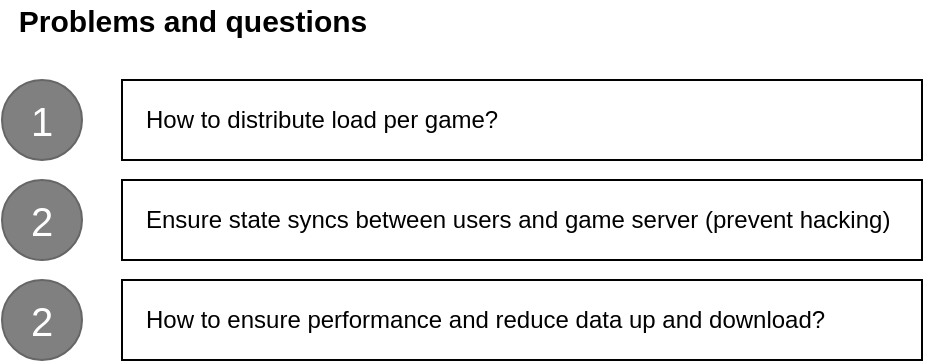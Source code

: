 <mxfile version="19.0.3" type="device" pages="5"><diagram id="G5bysxL8szgvvBaNQy91" name="Problems"><mxGraphModel dx="1137" dy="1106" grid="1" gridSize="10" guides="1" tooltips="1" connect="1" arrows="1" fold="1" page="1" pageScale="1" pageWidth="827" pageHeight="1169" math="0" shadow="0"><root><mxCell id="0"/><mxCell id="1" parent="0"/><mxCell id="PyUCkMReWfpcJ_VrFBVC-1" value="How to distribute load per game?" style="rounded=0;whiteSpace=wrap;html=1;shadow=0;glass=0;labelBackgroundColor=none;sketch=0;align=left;spacingLeft=10;" vertex="1" parent="1"><mxGeometry x="120" y="160" width="400" height="40" as="geometry"/></mxCell><mxCell id="PyUCkMReWfpcJ_VrFBVC-2" value="Ensure state syncs between users and game server (prevent hacking)" style="rounded=0;whiteSpace=wrap;html=1;shadow=0;glass=0;labelBackgroundColor=none;sketch=0;align=left;spacingLeft=10;" vertex="1" parent="1"><mxGeometry x="120" y="210" width="400" height="40" as="geometry"/></mxCell><mxCell id="PyUCkMReWfpcJ_VrFBVC-3" value="1" style="ellipse;whiteSpace=wrap;html=1;aspect=fixed;shadow=0;glass=0;labelBackgroundColor=none;sketch=0;strokeColor=#666666;fillColor=#808080;fontColor=#FFFFFF;fontSize=20;" vertex="1" parent="1"><mxGeometry x="60" y="160" width="40" height="40" as="geometry"/></mxCell><mxCell id="PyUCkMReWfpcJ_VrFBVC-4" value="2" style="ellipse;whiteSpace=wrap;html=1;aspect=fixed;shadow=0;glass=0;labelBackgroundColor=none;sketch=0;strokeColor=#666666;fillColor=#808080;fontColor=#FFFFFF;fontSize=20;" vertex="1" parent="1"><mxGeometry x="60" y="210" width="40" height="40" as="geometry"/></mxCell><mxCell id="PyUCkMReWfpcJ_VrFBVC-5" value="Problems and questions" style="text;html=1;align=center;verticalAlign=middle;resizable=0;points=[];autosize=1;strokeColor=none;fillColor=none;fontStyle=1;fontSize=15;" vertex="1" parent="1"><mxGeometry x="60" y="120" width="190" height="20" as="geometry"/></mxCell><mxCell id="PyUCkMReWfpcJ_VrFBVC-6" value="How to ensure performance and reduce data up and download?" style="rounded=0;whiteSpace=wrap;html=1;shadow=0;glass=0;labelBackgroundColor=none;sketch=0;align=left;spacingLeft=10;" vertex="1" parent="1"><mxGeometry x="120" y="260" width="400" height="40" as="geometry"/></mxCell><mxCell id="PyUCkMReWfpcJ_VrFBVC-7" value="2" style="ellipse;whiteSpace=wrap;html=1;aspect=fixed;shadow=0;glass=0;labelBackgroundColor=none;sketch=0;strokeColor=#666666;fillColor=#808080;fontColor=#FFFFFF;fontSize=20;" vertex="1" parent="1"><mxGeometry x="60" y="260" width="40" height="40" as="geometry"/></mxCell></root></mxGraphModel></diagram><diagram id="aHryOfR11DFQSAXuizdD" name="Basic architecture"><mxGraphModel dx="1964" dy="1106" grid="1" gridSize="10" guides="1" tooltips="1" connect="1" arrows="1" fold="1" page="1" pageScale="1" pageWidth="827" pageHeight="1169" math="0" shadow="0"><root><mxCell id="0"/><mxCell id="1" parent="0"/><mxCell id="y20c8b6NEXgT512AeqMi-25" value="" style="rounded=0;whiteSpace=wrap;html=1;fillColor=#FFCCCC;strokeColor=#1A1A1A;" vertex="1" parent="1"><mxGeometry x="50" y="361.5" width="360" height="278.5" as="geometry"/></mxCell><mxCell id="y20c8b6NEXgT512AeqMi-6" style="edgeStyle=orthogonalEdgeStyle;rounded=0;orthogonalLoop=1;jettySize=auto;html=1;entryX=0.5;entryY=0;entryDx=0;entryDy=0;" edge="1" parent="1" source="ElBY81pICkBnDnxZB9TE-1" target="y20c8b6NEXgT512AeqMi-3"><mxGeometry relative="1" as="geometry"/></mxCell><mxCell id="y20c8b6NEXgT512AeqMi-43" style="edgeStyle=orthogonalEdgeStyle;rounded=0;orthogonalLoop=1;jettySize=auto;html=1;entryX=0;entryY=0;entryDx=0;entryDy=72.5;entryPerimeter=0;" edge="1" parent="1" source="ElBY81pICkBnDnxZB9TE-1" target="ElBY81pICkBnDnxZB9TE-5"><mxGeometry relative="1" as="geometry"/></mxCell><mxCell id="ElBY81pICkBnDnxZB9TE-1" value="server" style="rounded=0;whiteSpace=wrap;html=1;" vertex="1" parent="1"><mxGeometry x="90" y="380" width="120" height="60" as="geometry"/></mxCell><mxCell id="ElBY81pICkBnDnxZB9TE-2" value="" style="rounded=0;whiteSpace=wrap;html=1;fillColor=#CCE5FF;strokeColor=default;gradientColor=none;" vertex="1" parent="1"><mxGeometry x="50" y="60" width="200" height="230" as="geometry"/></mxCell><mxCell id="ElBY81pICkBnDnxZB9TE-5" value="" style="shape=cylinder3;whiteSpace=wrap;html=1;boundedLbl=1;backgroundOutline=1;size=15;fillColor=#ffe6cc;strokeColor=#d79b00;" vertex="1" parent="1"><mxGeometry x="250" y="370" width="150" height="260" as="geometry"/></mxCell><mxCell id="ElBY81pICkBnDnxZB9TE-23" value="Tutorial" style="rounded=0;whiteSpace=wrap;html=1;" vertex="1" parent="1"><mxGeometry x="90" y="75" width="120" height="30" as="geometry"/></mxCell><mxCell id="ElBY81pICkBnDnxZB9TE-25" value="Laboratory" style="rounded=0;whiteSpace=wrap;html=1;" vertex="1" parent="1"><mxGeometry x="90" y="105" width="120" height="30" as="geometry"/></mxCell><mxCell id="ElBY81pICkBnDnxZB9TE-26" value="Versions" style="rounded=0;whiteSpace=wrap;html=1;" vertex="1" parent="1"><mxGeometry x="90" y="165" width="120" height="30" as="geometry"/></mxCell><mxCell id="ElBY81pICkBnDnxZB9TE-27" value="Settings &amp;amp; History" style="rounded=0;whiteSpace=wrap;html=1;" vertex="1" parent="1"><mxGeometry x="90" y="135" width="120" height="30" as="geometry"/></mxCell><mxCell id="y20c8b6NEXgT512AeqMi-36" style="edgeStyle=orthogonalEdgeStyle;rounded=0;orthogonalLoop=1;jettySize=auto;html=1;exitX=0.5;exitY=1;exitDx=0;exitDy=0;entryX=0.5;entryY=0;entryDx=0;entryDy=0;" edge="1" parent="1" source="ElBY81pICkBnDnxZB9TE-28" target="ElBY81pICkBnDnxZB9TE-29"><mxGeometry relative="1" as="geometry"/></mxCell><mxCell id="ElBY81pICkBnDnxZB9TE-28" value="Multiplayer" style="rounded=0;whiteSpace=wrap;html=1;" vertex="1" parent="1"><mxGeometry x="90" y="195" width="120" height="30" as="geometry"/></mxCell><mxCell id="fZW-8zz5QMbKrz8XXqa9-1" style="edgeStyle=orthogonalEdgeStyle;rounded=0;orthogonalLoop=1;jettySize=auto;html=1;entryX=0.5;entryY=0;entryDx=0;entryDy=0;dashed=1;strokeWidth=2;" edge="1" parent="1" source="ElBY81pICkBnDnxZB9TE-29" target="ElBY81pICkBnDnxZB9TE-1"><mxGeometry relative="1" as="geometry"/></mxCell><mxCell id="ElBY81pICkBnDnxZB9TE-29" value="battlefield = room" style="rounded=0;whiteSpace=wrap;html=1;" vertex="1" parent="1"><mxGeometry x="90" y="250" width="120" height="30" as="geometry"/></mxCell><mxCell id="y20c8b6NEXgT512AeqMi-11" style="edgeStyle=orthogonalEdgeStyle;rounded=0;orthogonalLoop=1;jettySize=auto;html=1;entryX=0.5;entryY=0;entryDx=0;entryDy=0;" edge="1" parent="1" source="y20c8b6NEXgT512AeqMi-3" target="y20c8b6NEXgT512AeqMi-8"><mxGeometry relative="1" as="geometry"/></mxCell><mxCell id="y20c8b6NEXgT512AeqMi-3" value="RoomHandler" style="rounded=0;whiteSpace=wrap;html=1;" vertex="1" parent="1"><mxGeometry x="90" y="470" width="120" height="60" as="geometry"/></mxCell><mxCell id="y20c8b6NEXgT512AeqMi-39" style="edgeStyle=orthogonalEdgeStyle;rounded=0;orthogonalLoop=1;jettySize=auto;html=1;entryX=0;entryY=0.5;entryDx=0;entryDy=0;dashed=1;strokeWidth=2;" edge="1" parent="1" source="y20c8b6NEXgT512AeqMi-8" target="ElBY81pICkBnDnxZB9TE-29"><mxGeometry relative="1" as="geometry"><Array as="points"><mxPoint x="20" y="583"/><mxPoint x="20" y="265"/></Array></mxGeometry></mxCell><mxCell id="y20c8b6NEXgT512AeqMi-8" value="websocket handling" style="shape=step;perimeter=stepPerimeter;whiteSpace=wrap;html=1;fixedSize=1;sketch=0;" vertex="1" parent="1"><mxGeometry x="65" y="560" width="170" height="45" as="geometry"/></mxCell><mxCell id="y20c8b6NEXgT512AeqMi-16" value="Room" style="shape=hexagon;perimeter=hexagonPerimeter2;whiteSpace=wrap;html=1;fixedSize=1;sketch=0;" vertex="1" parent="1"><mxGeometry x="265" y="480" width="120" height="30" as="geometry"/></mxCell><mxCell id="y20c8b6NEXgT512AeqMi-19" value="Match" style="shape=hexagon;perimeter=hexagonPerimeter2;whiteSpace=wrap;html=1;fixedSize=1;sketch=0;" vertex="1" parent="1"><mxGeometry x="265" y="510" width="120" height="30" as="geometry"/></mxCell><mxCell id="y20c8b6NEXgT512AeqMi-20" value="User" style="shape=hexagon;perimeter=hexagonPerimeter2;whiteSpace=wrap;html=1;fixedSize=1;sketch=0;" vertex="1" parent="1"><mxGeometry x="265" y="420" width="120" height="30" as="geometry"/></mxCell><mxCell id="y20c8b6NEXgT512AeqMi-21" value="UserKeyMap" style="shape=hexagon;perimeter=hexagonPerimeter2;whiteSpace=wrap;html=1;fixedSize=1;sketch=0;" vertex="1" parent="1"><mxGeometry x="265" y="450" width="120" height="30" as="geometry"/></mxCell><mxCell id="y20c8b6NEXgT512AeqMi-26" value="&lt;span style=&quot;color: rgb(0, 0, 0); font-family: Helvetica; font-size: 12px; font-style: normal; font-variant-ligatures: normal; font-variant-caps: normal; letter-spacing: normal; orphans: 2; text-align: center; text-indent: 0px; text-transform: none; widows: 2; word-spacing: 0px; -webkit-text-stroke-width: 0px; background-color: rgb(248, 249, 250); text-decoration-thickness: initial; text-decoration-style: initial; text-decoration-color: initial; float: none; display: inline !important;&quot;&gt;UI (basic vue UI)&lt;/span&gt;" style="text;whiteSpace=wrap;html=1;fontStyle=1" vertex="1" parent="1"><mxGeometry x="50" y="20" width="140" height="30" as="geometry"/></mxCell><mxCell id="y20c8b6NEXgT512AeqMi-27" value="&lt;span style=&quot;color: rgb(0, 0, 0); font-family: Helvetica; font-size: 12px; font-style: normal; font-variant-ligatures: normal; font-variant-caps: normal; letter-spacing: normal; orphans: 2; text-align: center; text-indent: 0px; text-transform: none; widows: 2; word-spacing: 0px; -webkit-text-stroke-width: 0px; background-color: rgb(248, 249, 250); text-decoration-thickness: initial; text-decoration-style: initial; text-decoration-color: initial; float: none; display: inline !important;&quot;&gt;Server&lt;/span&gt;" style="text;whiteSpace=wrap;html=1;fontStyle=1" vertex="1" parent="1"><mxGeometry x="50" y="331.5" width="30" height="30" as="geometry"/></mxCell><mxCell id="y20c8b6NEXgT512AeqMi-31" value="Textual description of the game" style="rounded=0;whiteSpace=wrap;html=1;sketch=1;glass=0;shadow=0;fillColor=#f5f5f5;fontColor=#333333;strokeColor=#666666;align=left;spacingLeft=10;" vertex="1" parent="1"><mxGeometry x="270" y="75" width="420" height="30" as="geometry"/></mxCell><mxCell id="y20c8b6NEXgT512AeqMi-32" value="Fully customisable user controls" style="rounded=0;whiteSpace=wrap;html=1;sketch=1;glass=0;shadow=0;fillColor=#f5f5f5;fontColor=#333333;strokeColor=#666666;align=left;spacingLeft=10;" vertex="1" parent="1"><mxGeometry x="270" y="105" width="420" height="30" as="geometry"/></mxCell><mxCell id="y20c8b6NEXgT512AeqMi-33" value="User name and class configuration" style="rounded=0;whiteSpace=wrap;html=1;sketch=1;glass=0;shadow=0;fillColor=#f5f5f5;fontColor=#333333;strokeColor=#666666;align=left;spacingLeft=10;" vertex="1" parent="1"><mxGeometry x="270" y="135" width="420" height="30" as="geometry"/></mxCell><mxCell id="y20c8b6NEXgT512AeqMi-34" value="Simple UI with changelog" style="rounded=0;whiteSpace=wrap;html=1;sketch=1;glass=0;shadow=0;fillColor=#f5f5f5;fontColor=#333333;strokeColor=#666666;align=left;spacingLeft=10;" vertex="1" parent="1"><mxGeometry x="270" y="165" width="420" height="30" as="geometry"/></mxCell><mxCell id="y20c8b6NEXgT512AeqMi-37" value="Battlefield overview" style="rounded=0;whiteSpace=wrap;html=1;sketch=1;glass=0;shadow=0;fillColor=#f5f5f5;fontColor=#333333;strokeColor=#666666;align=left;spacingLeft=10;" vertex="1" parent="1"><mxGeometry x="270" y="195" width="420" height="30" as="geometry"/></mxCell><mxCell id="y20c8b6NEXgT512AeqMi-38" value="Battelfield = Room (backend) -&amp;gt; user registration and chat for a game" style="rounded=0;whiteSpace=wrap;html=1;sketch=1;glass=0;shadow=0;fillColor=#f5f5f5;fontColor=#333333;strokeColor=#666666;align=left;spacingLeft=10;" vertex="1" parent="1"><mxGeometry x="270" y="250" width="420" height="30" as="geometry"/></mxCell><mxCell id="y20c8b6NEXgT512AeqMi-41" value="available &lt;b&gt;room management&lt;/b&gt; in database (&lt;b&gt;creation, listing, ...)&lt;/b&gt;" style="rounded=0;whiteSpace=wrap;html=1;sketch=1;glass=0;shadow=0;fillColor=#f5f5f5;fontColor=#333333;strokeColor=#666666;align=left;spacingLeft=10;" vertex="1" parent="1"><mxGeometry x="440" y="360" width="420" height="30" as="geometry"/></mxCell><mxCell id="y20c8b6NEXgT512AeqMi-42" value="&lt;span style=&quot;color: rgb(0, 0, 0); font-family: Helvetica; font-size: 12px; font-style: normal; font-variant-ligatures: normal; font-variant-caps: normal; letter-spacing: normal; orphans: 2; text-indent: 0px; text-transform: none; widows: 2; word-spacing: 0px; -webkit-text-stroke-width: 0px; text-decoration-thickness: initial; text-decoration-style: initial; text-decoration-color: initial; float: none; display: inline !important;&quot;&gt;sqlite&lt;/span&gt;" style="text;whiteSpace=wrap;html=1;labelBackgroundColor=none;fontStyle=1;align=center;" vertex="1" parent="1"><mxGeometry x="290" y="370" width="70" height="30" as="geometry"/></mxCell><mxCell id="y20c8b6NEXgT512AeqMi-44" value="&lt;b&gt;user&lt;/b&gt; configuration handling (&lt;b&gt;key map, class, name, ...&lt;/b&gt;)" style="rounded=0;whiteSpace=wrap;html=1;sketch=1;glass=0;shadow=0;fillColor=#f5f5f5;fontColor=#333333;strokeColor=#666666;align=left;spacingLeft=10;" vertex="1" parent="1"><mxGeometry x="440" y="400" width="420" height="30" as="geometry"/></mxCell><mxCell id="y20c8b6NEXgT512AeqMi-45" value="&lt;span style=&quot;font-weight: normal;&quot;&gt;websocket and user handling for rooms&lt;/span&gt;" style="rounded=0;whiteSpace=wrap;html=1;sketch=1;glass=0;shadow=0;fillColor=#f5f5f5;fontColor=#333333;strokeColor=#666666;align=left;spacingLeft=10;fontStyle=1" vertex="1" parent="1"><mxGeometry x="440" y="440" width="420" height="30" as="geometry"/></mxCell><mxCell id="fZW-8zz5QMbKrz8XXqa9-14" style="edgeStyle=orthogonalEdgeStyle;rounded=0;orthogonalLoop=1;jettySize=auto;html=1;" edge="1" parent="1" source="fZW-8zz5QMbKrz8XXqa9-3" target="ElBY81pICkBnDnxZB9TE-2"><mxGeometry relative="1" as="geometry"><Array as="points"><mxPoint x="-50" y="345"/><mxPoint x="-50" y="175"/></Array></mxGeometry></mxCell><mxCell id="fZW-8zz5QMbKrz8XXqa9-15" style="edgeStyle=orthogonalEdgeStyle;rounded=0;orthogonalLoop=1;jettySize=auto;html=1;exitX=1;exitY=0.5;exitDx=0;exitDy=0;" edge="1" parent="1" source="fZW-8zz5QMbKrz8XXqa9-3" target="y20c8b6NEXgT512AeqMi-25"><mxGeometry relative="1" as="geometry"><Array as="points"><mxPoint x="-50" y="345"/><mxPoint x="-50" y="501"/></Array></mxGeometry></mxCell><mxCell id="fZW-8zz5QMbKrz8XXqa9-3" value="" style="rounded=0;whiteSpace=wrap;html=1;fillColor=#d5e8d4;strokeColor=#82b366;" vertex="1" parent="1"><mxGeometry x="-240" y="237.88" width="150" height="214.25" as="geometry"/></mxCell><mxCell id="fZW-8zz5QMbKrz8XXqa9-7" value="Shared library" style="text;html=1;strokeColor=none;fillColor=none;align=left;verticalAlign=middle;whiteSpace=wrap;rounded=0;shadow=0;glass=0;labelBackgroundColor=none;sketch=1;fontStyle=1" vertex="1" parent="1"><mxGeometry x="-240" y="207.88" width="130" height="30" as="geometry"/></mxCell><mxCell id="fZW-8zz5QMbKrz8XXqa9-8" value="enums" style="rounded=0;whiteSpace=wrap;html=1;" vertex="1" parent="1"><mxGeometry x="-230" y="252.13" width="120" height="30" as="geometry"/></mxCell><mxCell id="fZW-8zz5QMbKrz8XXqa9-9" value="game helper" style="rounded=0;whiteSpace=wrap;html=1;" vertex="1" parent="1"><mxGeometry x="-230" y="282.13" width="120" height="30" as="geometry"/></mxCell><mxCell id="fZW-8zz5QMbKrz8XXqa9-10" value="game user" style="rounded=0;whiteSpace=wrap;html=1;" vertex="1" parent="1"><mxGeometry x="-230" y="312.13" width="120" height="30" as="geometry"/></mxCell><mxCell id="fZW-8zz5QMbKrz8XXqa9-11" value="message handler" style="rounded=0;whiteSpace=wrap;html=1;" vertex="1" parent="1"><mxGeometry x="-230" y="342.13" width="120" height="30" as="geometry"/></mxCell><mxCell id="fZW-8zz5QMbKrz8XXqa9-12" value="map helper" style="rounded=0;whiteSpace=wrap;html=1;" vertex="1" parent="1"><mxGeometry x="-230" y="372.13" width="120" height="30" as="geometry"/></mxCell><mxCell id="fZW-8zz5QMbKrz8XXqa9-13" value="key maps" style="rounded=0;whiteSpace=wrap;html=1;" vertex="1" parent="1"><mxGeometry x="-230" y="402.13" width="120" height="30" as="geometry"/></mxCell></root></mxGraphModel></diagram><diagram id="69zK4oCVh-9JcDoz03ul" name="1. Distribute load"><mxGraphModel dx="948" dy="922" grid="1" gridSize="10" guides="1" tooltips="1" connect="1" arrows="1" fold="1" page="1" pageScale="1" pageWidth="827" pageHeight="1169" math="0" shadow="0"><root><mxCell id="0"/><mxCell id="1" parent="0"/><mxCell id="rI7awlH-AJsDTcfB_xhF-1" value="" style="rounded=0;whiteSpace=wrap;html=1;fillColor=#FFCCCC;strokeColor=#1A1A1A;" vertex="1" parent="1"><mxGeometry x="191" y="350" width="219" height="220" as="geometry"/></mxCell><mxCell id="mJVAnwrxJqJR6WNguTpZ-3" style="edgeStyle=orthogonalEdgeStyle;rounded=0;orthogonalLoop=1;jettySize=auto;html=1;fontSize=12;fontColor=#1A1A1A;strokeWidth=1;dashed=1;" edge="1" parent="1" source="rI7awlH-AJsDTcfB_xhF-2" target="mJVAnwrxJqJR6WNguTpZ-1"><mxGeometry relative="1" as="geometry"/></mxCell><mxCell id="rI7awlH-AJsDTcfB_xhF-2" value="" style="rounded=0;whiteSpace=wrap;html=1;fillColor=#CCE5FF;strokeColor=default;gradientColor=none;" vertex="1" parent="1"><mxGeometry x="191" y="170" width="200" height="80" as="geometry"/></mxCell><mxCell id="rI7awlH-AJsDTcfB_xhF-3" value="&lt;span style=&quot;color: rgb(0, 0, 0); font-family: Helvetica; font-size: 12px; font-style: normal; font-variant-ligatures: normal; font-variant-caps: normal; letter-spacing: normal; orphans: 2; text-align: center; text-indent: 0px; text-transform: none; widows: 2; word-spacing: 0px; -webkit-text-stroke-width: 0px; background-color: rgb(248, 249, 250); text-decoration-thickness: initial; text-decoration-style: initial; text-decoration-color: initial; float: none; display: inline !important;&quot;&gt;UI (basic vue UI)&lt;/span&gt;" style="text;whiteSpace=wrap;html=1;fontStyle=1" vertex="1" parent="1"><mxGeometry x="191" y="130" width="140" height="30" as="geometry"/></mxCell><mxCell id="rI7awlH-AJsDTcfB_xhF-4" value="&lt;span style=&quot;color: rgb(0, 0, 0); font-family: Helvetica; font-size: 12px; font-style: normal; font-variant-ligatures: normal; font-variant-caps: normal; letter-spacing: normal; orphans: 2; text-align: center; text-indent: 0px; text-transform: none; widows: 2; word-spacing: 0px; -webkit-text-stroke-width: 0px; background-color: rgb(248, 249, 250); text-decoration-thickness: initial; text-decoration-style: initial; text-decoration-color: initial; float: none; display: inline !important;&quot;&gt;Server&lt;/span&gt;" style="text;whiteSpace=wrap;html=1;fontStyle=1" vertex="1" parent="1"><mxGeometry x="191" y="320" width="30" height="30" as="geometry"/></mxCell><mxCell id="UmjHA4u_N0fnUwJDRydE-3" style="edgeStyle=orthogonalEdgeStyle;rounded=0;orthogonalLoop=1;jettySize=auto;html=1;entryX=0.5;entryY=0;entryDx=0;entryDy=0;fontSize=12;fontColor=#1A1A1A;strokeWidth=1;" edge="1" parent="1" source="vajyYLSSOXmTf9BFebvB-1" target="UmjHA4u_N0fnUwJDRydE-2"><mxGeometry relative="1" as="geometry"/></mxCell><mxCell id="UmjHA4u_N0fnUwJDRydE-32" value="registration" style="edgeLabel;html=1;align=center;verticalAlign=middle;resizable=0;points=[];fontSize=12;fontColor=#1A1A1A;" vertex="1" connectable="0" parent="UmjHA4u_N0fnUwJDRydE-3"><mxGeometry x="0.177" y="3" relative="1" as="geometry"><mxPoint as="offset"/></mxGeometry></mxCell><mxCell id="vajyYLSSOXmTf9BFebvB-1" value="Room 1" style="rounded=0;whiteSpace=wrap;html=1;shadow=0;glass=0;labelBackgroundColor=none;sketch=0;fontSize=12;fontColor=#1A1A1A;strokeColor=#1A1A1A;fillColor=#FFFFFF;gradientColor=none;" vertex="1" parent="1"><mxGeometry x="221" y="190" width="120" height="40" as="geometry"/></mxCell><mxCell id="vajyYLSSOXmTf9BFebvB-2" style="edgeStyle=orthogonalEdgeStyle;rounded=0;orthogonalLoop=1;jettySize=auto;html=1;entryX=0;entryY=0.5;entryDx=0;entryDy=0;fontSize=15;fontColor=#1A1A1A;strokeWidth=1;" edge="1" parent="1" target="vajyYLSSOXmTf9BFebvB-1"><mxGeometry relative="1" as="geometry"><mxPoint x="101" y="210" as="sourcePoint"/></mxGeometry></mxCell><mxCell id="vajyYLSSOXmTf9BFebvB-4" value="join" style="edgeLabel;html=1;align=center;verticalAlign=middle;resizable=0;points=[];fontSize=12;fontColor=#1A1A1A;labelBackgroundColor=#FFFFFF;" vertex="1" connectable="0" parent="vajyYLSSOXmTf9BFebvB-2"><mxGeometry x="0.274" relative="1" as="geometry"><mxPoint x="-17" y="5" as="offset"/></mxGeometry></mxCell><mxCell id="UmjHA4u_N0fnUwJDRydE-39" style="edgeStyle=orthogonalEdgeStyle;rounded=0;orthogonalLoop=1;jettySize=auto;html=1;entryX=0;entryY=0.5;entryDx=0;entryDy=0;fontSize=12;fontColor=#1A1A1A;strokeWidth=1;" edge="1" parent="1" source="UmjHA4u_N0fnUwJDRydE-2" target="UmjHA4u_N0fnUwJDRydE-35"><mxGeometry relative="1" as="geometry"/></mxCell><mxCell id="UmjHA4u_N0fnUwJDRydE-40" value="spawn new process" style="edgeLabel;html=1;align=center;verticalAlign=middle;resizable=0;points=[];fontSize=12;fontColor=#1A1A1A;" vertex="1" connectable="0" parent="UmjHA4u_N0fnUwJDRydE-39"><mxGeometry x="-0.11" y="-2" relative="1" as="geometry"><mxPoint x="42" y="-2" as="offset"/></mxGeometry></mxCell><mxCell id="mJVAnwrxJqJR6WNguTpZ-9" style="edgeStyle=orthogonalEdgeStyle;rounded=0;orthogonalLoop=1;jettySize=auto;html=1;exitX=0.25;exitY=1;exitDx=0;exitDy=0;entryX=0;entryY=0.5;entryDx=0;entryDy=0;dashed=1;fontSize=12;fontColor=#1A1A1A;startArrow=none;startFill=0;strokeWidth=1;" edge="1" parent="1" source="UmjHA4u_N0fnUwJDRydE-2" target="mJVAnwrxJqJR6WNguTpZ-5"><mxGeometry relative="1" as="geometry"/></mxCell><mxCell id="mJVAnwrxJqJR6WNguTpZ-11" style="edgeStyle=orthogonalEdgeStyle;rounded=0;orthogonalLoop=1;jettySize=auto;html=1;exitX=0.25;exitY=1;exitDx=0;exitDy=0;entryX=0;entryY=0.5;entryDx=0;entryDy=0;dashed=1;fontSize=12;fontColor=#1A1A1A;startArrow=none;startFill=0;strokeWidth=1;" edge="1" parent="1" source="UmjHA4u_N0fnUwJDRydE-2" target="mJVAnwrxJqJR6WNguTpZ-6"><mxGeometry relative="1" as="geometry"/></mxCell><mxCell id="mJVAnwrxJqJR6WNguTpZ-12" style="edgeStyle=orthogonalEdgeStyle;rounded=0;orthogonalLoop=1;jettySize=auto;html=1;exitX=0.25;exitY=1;exitDx=0;exitDy=0;entryX=0;entryY=0.5;entryDx=0;entryDy=0;dashed=1;fontSize=12;fontColor=#1A1A1A;startArrow=none;startFill=0;strokeWidth=1;" edge="1" parent="1" source="UmjHA4u_N0fnUwJDRydE-2" target="mJVAnwrxJqJR6WNguTpZ-7"><mxGeometry relative="1" as="geometry"/></mxCell><mxCell id="UmjHA4u_N0fnUwJDRydE-2" value="Room 1" style="rounded=0;whiteSpace=wrap;html=1;shadow=0;glass=0;labelBackgroundColor=none;sketch=0;fontSize=12;fontColor=#1A1A1A;strokeColor=#1A1A1A;fillColor=#FFFFFF;gradientColor=none;" vertex="1" parent="1"><mxGeometry x="221" y="377.25" width="120" height="41.5" as="geometry"/></mxCell><mxCell id="UmjHA4u_N0fnUwJDRydE-20" value="" style="group" vertex="1" connectable="0" parent="1"><mxGeometry x="21" y="155" width="78" height="110" as="geometry"/></mxCell><mxCell id="UmjHA4u_N0fnUwJDRydE-11" value="" style="group" vertex="1" connectable="0" parent="UmjHA4u_N0fnUwJDRydE-20"><mxGeometry width="70" height="100" as="geometry"/></mxCell><mxCell id="UmjHA4u_N0fnUwJDRydE-12" value="" style="rounded=0;whiteSpace=wrap;html=1;shadow=0;glass=0;labelBackgroundColor=#FFFFFF;sketch=0;fontSize=12;fontColor=#1A1A1A;strokeColor=#1A1A1A;fillColor=#FFFFFF;gradientColor=none;" vertex="1" parent="UmjHA4u_N0fnUwJDRydE-11"><mxGeometry width="70" height="100" as="geometry"/></mxCell><mxCell id="UmjHA4u_N0fnUwJDRydE-13" value="N users" style="shape=umlActor;verticalLabelPosition=bottom;verticalAlign=top;html=1;outlineConnect=0;" vertex="1" parent="UmjHA4u_N0fnUwJDRydE-11"><mxGeometry x="20" y="10" width="30" height="60" as="geometry"/></mxCell><mxCell id="UmjHA4u_N0fnUwJDRydE-14" value="" style="group" vertex="1" connectable="0" parent="UmjHA4u_N0fnUwJDRydE-20"><mxGeometry x="4" y="5" width="70" height="100" as="geometry"/></mxCell><mxCell id="UmjHA4u_N0fnUwJDRydE-15" value="" style="rounded=0;whiteSpace=wrap;html=1;shadow=0;glass=0;labelBackgroundColor=#FFFFFF;sketch=0;fontSize=12;fontColor=#1A1A1A;strokeColor=#1A1A1A;fillColor=#FFFFFF;gradientColor=none;" vertex="1" parent="UmjHA4u_N0fnUwJDRydE-14"><mxGeometry width="70" height="100" as="geometry"/></mxCell><mxCell id="UmjHA4u_N0fnUwJDRydE-16" value="N users" style="shape=umlActor;verticalLabelPosition=bottom;verticalAlign=top;html=1;outlineConnect=0;" vertex="1" parent="UmjHA4u_N0fnUwJDRydE-14"><mxGeometry x="20" y="10" width="30" height="60" as="geometry"/></mxCell><mxCell id="UmjHA4u_N0fnUwJDRydE-18" value="" style="rounded=0;whiteSpace=wrap;html=1;shadow=0;glass=0;labelBackgroundColor=#FFFFFF;sketch=0;fontSize=12;fontColor=#1A1A1A;strokeColor=#1A1A1A;fillColor=#FFFFFF;gradientColor=none;" vertex="1" parent="UmjHA4u_N0fnUwJDRydE-20"><mxGeometry x="8" y="10" width="70" height="100" as="geometry"/></mxCell><mxCell id="UmjHA4u_N0fnUwJDRydE-17" value="" style="group" vertex="1" connectable="0" parent="UmjHA4u_N0fnUwJDRydE-20"><mxGeometry x="8" y="10" width="70" height="100" as="geometry"/></mxCell><mxCell id="UmjHA4u_N0fnUwJDRydE-19" value="N users" style="shape=umlActor;verticalLabelPosition=bottom;verticalAlign=top;html=1;outlineConnect=0;" vertex="1" parent="UmjHA4u_N0fnUwJDRydE-17"><mxGeometry x="20" y="10" width="30" height="60" as="geometry"/></mxCell><mxCell id="UmjHA4u_N0fnUwJDRydE-21" value="" style="group" vertex="1" connectable="0" parent="1"><mxGeometry x="20" y="338" width="78" height="110" as="geometry"/></mxCell><mxCell id="UmjHA4u_N0fnUwJDRydE-22" value="" style="group" vertex="1" connectable="0" parent="UmjHA4u_N0fnUwJDRydE-21"><mxGeometry width="70" height="100" as="geometry"/></mxCell><mxCell id="UmjHA4u_N0fnUwJDRydE-23" value="" style="rounded=0;whiteSpace=wrap;html=1;shadow=0;glass=0;labelBackgroundColor=#FFFFFF;sketch=0;fontSize=12;fontColor=#1A1A1A;strokeColor=#1A1A1A;fillColor=#FFFFFF;gradientColor=none;" vertex="1" parent="UmjHA4u_N0fnUwJDRydE-22"><mxGeometry width="70" height="100" as="geometry"/></mxCell><mxCell id="UmjHA4u_N0fnUwJDRydE-24" value="N users" style="shape=umlActor;verticalLabelPosition=bottom;verticalAlign=top;html=1;outlineConnect=0;" vertex="1" parent="UmjHA4u_N0fnUwJDRydE-22"><mxGeometry x="20" y="10" width="30" height="60" as="geometry"/></mxCell><mxCell id="UmjHA4u_N0fnUwJDRydE-25" value="" style="group" vertex="1" connectable="0" parent="UmjHA4u_N0fnUwJDRydE-21"><mxGeometry x="4" y="5" width="70" height="100" as="geometry"/></mxCell><mxCell id="UmjHA4u_N0fnUwJDRydE-26" value="" style="rounded=0;whiteSpace=wrap;html=1;shadow=0;glass=0;labelBackgroundColor=#FFFFFF;sketch=0;fontSize=12;fontColor=#1A1A1A;strokeColor=#1A1A1A;fillColor=#FFFFFF;gradientColor=none;" vertex="1" parent="UmjHA4u_N0fnUwJDRydE-25"><mxGeometry width="70" height="100" as="geometry"/></mxCell><mxCell id="UmjHA4u_N0fnUwJDRydE-27" value="N users" style="shape=umlActor;verticalLabelPosition=bottom;verticalAlign=top;html=1;outlineConnect=0;" vertex="1" parent="UmjHA4u_N0fnUwJDRydE-25"><mxGeometry x="20" y="10" width="30" height="60" as="geometry"/></mxCell><mxCell id="UmjHA4u_N0fnUwJDRydE-28" value="" style="rounded=0;whiteSpace=wrap;html=1;shadow=0;glass=0;labelBackgroundColor=#FFFFFF;sketch=0;fontSize=12;fontColor=#1A1A1A;strokeColor=#1A1A1A;fillColor=#FFFFFF;gradientColor=none;" vertex="1" parent="UmjHA4u_N0fnUwJDRydE-21"><mxGeometry x="8" y="10" width="70" height="100" as="geometry"/></mxCell><mxCell id="UmjHA4u_N0fnUwJDRydE-29" value="" style="group" vertex="1" connectable="0" parent="UmjHA4u_N0fnUwJDRydE-21"><mxGeometry x="8" y="10" width="70" height="100" as="geometry"/></mxCell><mxCell id="UmjHA4u_N0fnUwJDRydE-30" value="N users" style="shape=umlActor;verticalLabelPosition=bottom;verticalAlign=top;html=1;outlineConnect=0;" vertex="1" parent="UmjHA4u_N0fnUwJDRydE-29"><mxGeometry x="20" y="10" width="30" height="60" as="geometry"/></mxCell><mxCell id="UmjHA4u_N0fnUwJDRydE-31" style="edgeStyle=orthogonalEdgeStyle;rounded=0;orthogonalLoop=1;jettySize=auto;html=1;entryX=0;entryY=0.5;entryDx=0;entryDy=0;fontSize=12;fontColor=#1A1A1A;strokeWidth=1;" edge="1" parent="1" source="UmjHA4u_N0fnUwJDRydE-28" target="UmjHA4u_N0fnUwJDRydE-2"><mxGeometry relative="1" as="geometry"/></mxCell><mxCell id="UmjHA4u_N0fnUwJDRydE-33" value="accept game" style="edgeLabel;html=1;align=center;verticalAlign=middle;resizable=0;points=[];fontSize=12;fontColor=#1A1A1A;" vertex="1" connectable="0" parent="UmjHA4u_N0fnUwJDRydE-31"><mxGeometry x="-0.113" y="-2" relative="1" as="geometry"><mxPoint as="offset"/></mxGeometry></mxCell><mxCell id="UmjHA4u_N0fnUwJDRydE-35" value="actual game logic..." style="rounded=0;whiteSpace=wrap;html=1;fillColor=#fff2cc;strokeColor=#d6b656;" vertex="1" parent="1"><mxGeometry x="561" y="348" width="200" height="100" as="geometry"/></mxCell><mxCell id="UmjHA4u_N0fnUwJDRydE-36" value="&lt;span style=&quot;color: rgb(0, 0, 0); font-family: Helvetica; font-size: 12px; font-style: normal; font-variant-ligatures: normal; font-variant-caps: normal; letter-spacing: normal; orphans: 2; text-align: center; text-indent: 0px; text-transform: none; widows: 2; word-spacing: 0px; -webkit-text-stroke-width: 0px; background-color: rgb(248, 249, 250); text-decoration-thickness: initial; text-decoration-style: initial; text-decoration-color: initial; float: none; display: inline !important;&quot;&gt;Game server&lt;/span&gt;" style="text;whiteSpace=wrap;html=1;fontStyle=1" vertex="1" parent="1"><mxGeometry x="561" y="320" width="160" height="30" as="geometry"/></mxCell><mxCell id="IRmZv5qT1fUvCdz4Cq3f-1" value="How to distribute load per game?" style="rounded=0;whiteSpace=wrap;html=1;shadow=0;glass=0;labelBackgroundColor=none;sketch=0;align=left;spacingLeft=10;" vertex="1" parent="1"><mxGeometry x="100" y="40" width="260" height="40" as="geometry"/></mxCell><mxCell id="IRmZv5qT1fUvCdz4Cq3f-2" value="1" style="ellipse;whiteSpace=wrap;html=1;aspect=fixed;shadow=0;glass=0;labelBackgroundColor=none;sketch=0;strokeColor=#82b366;fillColor=#d5e8d4;fontSize=20;" vertex="1" parent="1"><mxGeometry x="40" y="40" width="40" height="40" as="geometry"/></mxCell><mxCell id="mJVAnwrxJqJR6WNguTpZ-4" style="edgeStyle=orthogonalEdgeStyle;rounded=0;orthogonalLoop=1;jettySize=auto;html=1;fontSize=12;fontColor=#1A1A1A;strokeWidth=1;startArrow=classic;startFill=1;" edge="1" parent="1" source="mJVAnwrxJqJR6WNguTpZ-1" target="UmjHA4u_N0fnUwJDRydE-35"><mxGeometry relative="1" as="geometry"/></mxCell><mxCell id="mJVAnwrxJqJR6WNguTpZ-1" value="&lt;span style=&quot;&quot;&gt;with konva -&lt;/span&gt;&lt;br style=&quot;&quot;&gt;&lt;span style=&quot;&quot;&gt;kanvas drawing&lt;/span&gt;" style="rounded=0;whiteSpace=wrap;html=1;fillColor=#e1d5e7;strokeColor=#9673a6;fontStyle=0" vertex="1" parent="1"><mxGeometry x="561" y="170" width="200" height="80" as="geometry"/></mxCell><mxCell id="mJVAnwrxJqJR6WNguTpZ-13" style="edgeStyle=orthogonalEdgeStyle;rounded=0;orthogonalLoop=1;jettySize=auto;html=1;entryX=0.25;entryY=1;entryDx=0;entryDy=0;dashed=1;fontSize=12;fontColor=#1A1A1A;startArrow=none;startFill=0;strokeWidth=1;" edge="1" parent="1" source="mJVAnwrxJqJR6WNguTpZ-5" target="UmjHA4u_N0fnUwJDRydE-35"><mxGeometry relative="1" as="geometry"/></mxCell><mxCell id="mJVAnwrxJqJR6WNguTpZ-5" value="websocket user 1" style="rounded=0;whiteSpace=wrap;html=1;shadow=0;glass=0;labelBackgroundColor=none;sketch=0;fontSize=12;fontColor=#1A1A1A;strokeColor=#1A1A1A;fillColor=#FFFFFF;gradientColor=none;" vertex="1" parent="1"><mxGeometry x="271" y="460" width="120" height="30.75" as="geometry"/></mxCell><mxCell id="mJVAnwrxJqJR6WNguTpZ-14" style="edgeStyle=orthogonalEdgeStyle;rounded=0;orthogonalLoop=1;jettySize=auto;html=1;dashed=1;fontSize=12;fontColor=#1A1A1A;startArrow=none;startFill=0;strokeWidth=1;" edge="1" parent="1" source="mJVAnwrxJqJR6WNguTpZ-6"><mxGeometry relative="1" as="geometry"><mxPoint x="610" y="450" as="targetPoint"/></mxGeometry></mxCell><mxCell id="mJVAnwrxJqJR6WNguTpZ-6" value="websocket user 2" style="rounded=0;whiteSpace=wrap;html=1;shadow=0;glass=0;labelBackgroundColor=none;sketch=0;fontSize=12;fontColor=#1A1A1A;strokeColor=#1A1A1A;fillColor=#FFFFFF;gradientColor=none;" vertex="1" parent="1"><mxGeometry x="271" y="490.75" width="120" height="29.25" as="geometry"/></mxCell><mxCell id="mJVAnwrxJqJR6WNguTpZ-15" style="edgeStyle=orthogonalEdgeStyle;rounded=0;orthogonalLoop=1;jettySize=auto;html=1;entryX=0.25;entryY=1;entryDx=0;entryDy=0;dashed=1;fontSize=12;fontColor=#1A1A1A;startArrow=none;startFill=0;strokeWidth=1;" edge="1" parent="1" source="mJVAnwrxJqJR6WNguTpZ-7" target="UmjHA4u_N0fnUwJDRydE-35"><mxGeometry relative="1" as="geometry"/></mxCell><mxCell id="mJVAnwrxJqJR6WNguTpZ-7" value="websocket user N" style="rounded=0;whiteSpace=wrap;html=1;shadow=0;glass=0;labelBackgroundColor=none;sketch=0;fontSize=12;fontColor=#1A1A1A;strokeColor=#1A1A1A;fillColor=#FFFFFF;gradientColor=none;" vertex="1" parent="1"><mxGeometry x="271" y="520" width="120" height="29.25" as="geometry"/></mxCell><mxCell id="mJVAnwrxJqJR6WNguTpZ-17" value="forward websockets to sub process" style="rounded=0;whiteSpace=wrap;html=1;shadow=0;glass=0;labelBackgroundColor=none;sketch=0;fontSize=12;fontColor=#1A1A1A;strokeColor=#1A1A1A;fillColor=#FFFFFF;gradientColor=none;" vertex="1" parent="1"><mxGeometry x="441" y="480.38" width="139" height="50" as="geometry"/></mxCell><mxCell id="UJhlfXzrAIkEJS7Kzht9-1" value="&lt;span style=&quot;color: rgb(0, 0, 0); font-family: Helvetica; font-size: 12px; font-style: normal; font-variant-ligatures: normal; font-variant-caps: normal; letter-spacing: normal; orphans: 2; text-align: center; text-indent: 0px; text-transform: none; widows: 2; word-spacing: 0px; -webkit-text-stroke-width: 0px; background-color: rgb(248, 249, 250); text-decoration-thickness: initial; text-decoration-style: initial; text-decoration-color: initial; float: none; display: inline !important;&quot;&gt;Game rendering UI&lt;/span&gt;" style="text;whiteSpace=wrap;html=1;fontStyle=1" vertex="1" parent="1"><mxGeometry x="561" y="130" width="140" height="30" as="geometry"/></mxCell></root></mxGraphModel></diagram><diagram id="wi9wmMX9QKCmGzhPEOJX" name="2. Game state sync"><mxGraphModel dx="1910" dy="1053" grid="1" gridSize="10" guides="1" tooltips="1" connect="1" arrows="1" fold="1" page="1" pageScale="1" pageWidth="827" pageHeight="1169" math="0" shadow="0"><root><mxCell id="0"/><mxCell id="1" parent="0"/><mxCell id="brcmhxodxz6IJIccYitR-1" value="" style="rounded=0;whiteSpace=wrap;html=1;fillColor=#d5e8d4;strokeColor=#82b366;" vertex="1" parent="1"><mxGeometry x="50" y="30" width="150" height="170" as="geometry"/></mxCell><mxCell id="brcmhxodxz6IJIccYitR-2" value="Shared library" style="text;html=1;strokeColor=none;fillColor=none;align=left;verticalAlign=middle;whiteSpace=wrap;rounded=0;shadow=0;glass=0;labelBackgroundColor=none;sketch=1;fontStyle=1" vertex="1" parent="1"><mxGeometry x="50" width="130" height="30" as="geometry"/></mxCell><mxCell id="ZdDz31BM5bzRpJpfukQe-7" style="edgeStyle=orthogonalEdgeStyle;rounded=0;orthogonalLoop=1;jettySize=auto;html=1;entryX=0;entryY=0.5;entryDx=0;entryDy=0;dashed=1;fontSize=12;fontColor=#1A1A1A;startArrow=none;startFill=0;strokeWidth=1;" edge="1" parent="1" source="ZDXMO9vCyQP8LucKf80X-1" target="ZdDz31BM5bzRpJpfukQe-1"><mxGeometry relative="1" as="geometry"/></mxCell><mxCell id="ZdDz31BM5bzRpJpfukQe-8" style="edgeStyle=orthogonalEdgeStyle;rounded=0;orthogonalLoop=1;jettySize=auto;html=1;exitX=1;exitY=0.5;exitDx=0;exitDy=0;entryX=0;entryY=0.5;entryDx=0;entryDy=0;dashed=1;fontSize=12;fontColor=#1A1A1A;startArrow=none;startFill=0;strokeWidth=1;" edge="1" parent="1" source="ZDXMO9vCyQP8LucKf80X-1" target="ZdDz31BM5bzRpJpfukQe-3"><mxGeometry relative="1" as="geometry"/></mxCell><mxCell id="ZdDz31BM5bzRpJpfukQe-9" style="edgeStyle=orthogonalEdgeStyle;rounded=0;orthogonalLoop=1;jettySize=auto;html=1;exitX=1;exitY=0.5;exitDx=0;exitDy=0;entryX=0;entryY=0.5;entryDx=0;entryDy=0;dashed=1;fontSize=12;fontColor=#1A1A1A;startArrow=none;startFill=0;strokeWidth=1;" edge="1" parent="1" source="ZDXMO9vCyQP8LucKf80X-1" target="ZdDz31BM5bzRpJpfukQe-4"><mxGeometry relative="1" as="geometry"/></mxCell><mxCell id="ZdDz31BM5bzRpJpfukQe-10" style="edgeStyle=orthogonalEdgeStyle;rounded=0;orthogonalLoop=1;jettySize=auto;html=1;exitX=1;exitY=0.5;exitDx=0;exitDy=0;entryX=0;entryY=0.5;entryDx=0;entryDy=0;dashed=1;fontSize=12;fontColor=#1A1A1A;startArrow=none;startFill=0;strokeWidth=1;" edge="1" parent="1" source="ZDXMO9vCyQP8LucKf80X-1" target="ZdDz31BM5bzRpJpfukQe-5"><mxGeometry relative="1" as="geometry"/></mxCell><mxCell id="ZDXMO9vCyQP8LucKf80X-1" value="Game User" style="rounded=0;whiteSpace=wrap;html=1;shadow=0;glass=0;labelBackgroundColor=#FFFFFF;sketch=0;fontSize=12;fontColor=#1A1A1A;strokeColor=default;fillColor=default;gradientColor=none;" vertex="1" parent="1"><mxGeometry x="65" y="80" width="120" height="50" as="geometry"/></mxCell><mxCell id="ZdDz31BM5bzRpJpfukQe-1" value="mana, armor, class, name, game user index, ..." style="rounded=0;whiteSpace=wrap;html=1;shadow=0;glass=0;labelBackgroundColor=#FFFFFF;sketch=0;fontSize=12;fontColor=#1A1A1A;strokeColor=default;fillColor=default;gradientColor=none;" vertex="1" parent="1"><mxGeometry x="240" y="10" width="260" height="40" as="geometry"/></mxCell><mxCell id="ZdDz31BM5bzRpJpfukQe-3" value="active stone: rotation, X + Y position" style="rounded=0;whiteSpace=wrap;html=1;shadow=0;glass=0;labelBackgroundColor=#FFFFFF;sketch=0;fontSize=12;fontColor=#1A1A1A;strokeColor=default;fillColor=default;gradientColor=none;" vertex="1" parent="1"><mxGeometry x="240" y="60" width="260" height="40" as="geometry"/></mxCell><mxCell id="ZdDz31BM5bzRpJpfukQe-4" value="stone map, next block" style="rounded=0;whiteSpace=wrap;html=1;shadow=0;glass=0;labelBackgroundColor=#FFFFFF;sketch=0;fontSize=12;fontColor=#1A1A1A;strokeColor=default;fillColor=default;gradientColor=none;" vertex="1" parent="1"><mxGeometry x="240" y="110" width="260" height="40" as="geometry"/></mxCell><mxCell id="ZdDz31BM5bzRpJpfukQe-5" value="..." style="rounded=0;whiteSpace=wrap;html=1;shadow=0;glass=0;labelBackgroundColor=#FFFFFF;sketch=0;fontSize=12;fontColor=#1A1A1A;strokeColor=default;fillColor=default;gradientColor=none;" vertex="1" parent="1"><mxGeometry x="240" y="160" width="260" height="40" as="geometry"/></mxCell><mxCell id="WAA8e0foz0EKn31Wjv30-1" value="" style="rounded=0;whiteSpace=wrap;html=1;fillColor=#e1d5e7;strokeColor=#9673a6;fontStyle=0" vertex="1" parent="1"><mxGeometry x="-150" y="250" width="240" height="310" as="geometry"/></mxCell><mxCell id="WAA8e0foz0EKn31Wjv30-2" value="&lt;span style=&quot;color: rgb(0, 0, 0); font-family: Helvetica; font-size: 12px; font-style: normal; font-variant-ligatures: normal; font-variant-caps: normal; letter-spacing: normal; orphans: 2; text-align: center; text-indent: 0px; text-transform: none; widows: 2; word-spacing: 0px; -webkit-text-stroke-width: 0px; background-color: rgb(248, 249, 250); text-decoration-thickness: initial; text-decoration-style: initial; text-decoration-color: initial; float: none; display: inline !important;&quot;&gt;Game rendering UI&lt;/span&gt;" style="text;whiteSpace=wrap;html=1;fontStyle=1" vertex="1" parent="1"><mxGeometry x="-150" y="220" width="140" height="30" as="geometry"/></mxCell><mxCell id="uo4TPcFwXZEJ1g--Ce89-1" value="" style="rounded=0;whiteSpace=wrap;html=1;fillColor=#fff2cc;strokeColor=#d6b656;" vertex="1" parent="1"><mxGeometry x="160" y="250" width="300" height="310" as="geometry"/></mxCell><mxCell id="uo4TPcFwXZEJ1g--Ce89-2" value="&lt;span style=&quot;color: rgb(0, 0, 0); font-family: Helvetica; font-size: 12px; font-style: normal; font-variant-ligatures: normal; font-variant-caps: normal; letter-spacing: normal; orphans: 2; text-align: center; text-indent: 0px; text-transform: none; widows: 2; word-spacing: 0px; -webkit-text-stroke-width: 0px; background-color: rgb(248, 249, 250); text-decoration-thickness: initial; text-decoration-style: initial; text-decoration-color: initial; float: none; display: inline !important;&quot;&gt;Game server&lt;/span&gt;" style="text;whiteSpace=wrap;html=1;fontStyle=1" vertex="1" parent="1"><mxGeometry x="310" y="220" width="90" height="30" as="geometry"/></mxCell><mxCell id="uo4TPcFwXZEJ1g--Ce89-10" value="Backend game user" style="rounded=0;whiteSpace=wrap;html=1;shadow=0;glass=0;labelBackgroundColor=#FFFFFF;sketch=0;fontSize=12;fontColor=#1A1A1A;strokeColor=default;fillColor=default;gradientColor=none;" vertex="1" parent="1"><mxGeometry x="170" y="260" width="120" height="50" as="geometry"/></mxCell><mxCell id="uo4TPcFwXZEJ1g--Ce89-14" style="edgeStyle=orthogonalEdgeStyle;rounded=0;orthogonalLoop=1;jettySize=auto;html=1;exitX=1;exitY=0.5;exitDx=0;exitDy=0;entryX=0;entryY=0.5;entryDx=0;entryDy=0;fontSize=12;fontColor=#1A1A1A;startArrow=classic;startFill=1;strokeWidth=2;dashed=1;" edge="1" parent="1" source="uo4TPcFwXZEJ1g--Ce89-12" target="uo4TPcFwXZEJ1g--Ce89-10"><mxGeometry relative="1" as="geometry"/></mxCell><mxCell id="uo4TPcFwXZEJ1g--Ce89-12" value="Frontend game user" style="rounded=0;whiteSpace=wrap;html=1;shadow=0;glass=0;labelBackgroundColor=#FFFFFF;sketch=0;fontSize=12;fontColor=#1A1A1A;strokeColor=default;fillColor=default;gradientColor=none;" vertex="1" parent="1"><mxGeometry x="-40" y="260" width="120" height="50" as="geometry"/></mxCell><mxCell id="uo4TPcFwXZEJ1g--Ce89-11" style="edgeStyle=orthogonalEdgeStyle;rounded=0;orthogonalLoop=1;jettySize=auto;html=1;exitX=0.5;exitY=1;exitDx=0;exitDy=0;fontSize=12;fontColor=#1A1A1A;startArrow=none;startFill=0;strokeWidth=1;" edge="1" parent="1" source="ZDXMO9vCyQP8LucKf80X-1" target="uo4TPcFwXZEJ1g--Ce89-10"><mxGeometry relative="1" as="geometry"><Array as="points"><mxPoint x="125" y="230"/><mxPoint x="230" y="230"/></Array></mxGeometry></mxCell><mxCell id="uo4TPcFwXZEJ1g--Ce89-13" style="edgeStyle=orthogonalEdgeStyle;rounded=0;orthogonalLoop=1;jettySize=auto;html=1;exitX=0.5;exitY=1;exitDx=0;exitDy=0;fontSize=12;fontColor=#1A1A1A;startArrow=none;startFill=0;strokeWidth=1;" edge="1" parent="1" source="ZDXMO9vCyQP8LucKf80X-1" target="uo4TPcFwXZEJ1g--Ce89-12"><mxGeometry relative="1" as="geometry"><Array as="points"><mxPoint x="125" y="230"/><mxPoint x="20" y="230"/></Array></mxGeometry></mxCell><mxCell id="uo4TPcFwXZEJ1g--Ce89-17" style="edgeStyle=orthogonalEdgeStyle;rounded=0;orthogonalLoop=1;jettySize=auto;html=1;fontSize=12;fontColor=#1A1A1A;startArrow=none;startFill=0;strokeWidth=1;" edge="1" parent="1" source="uo4TPcFwXZEJ1g--Ce89-15" target="uo4TPcFwXZEJ1g--Ce89-16"><mxGeometry relative="1" as="geometry"/></mxCell><mxCell id="uo4TPcFwXZEJ1g--Ce89-18" value="press arrow key &quot;right&quot;" style="edgeLabel;html=1;align=center;verticalAlign=middle;resizable=0;points=[];fontSize=12;fontColor=#1A1A1A;" vertex="1" connectable="0" parent="uo4TPcFwXZEJ1g--Ce89-17"><mxGeometry x="-0.024" y="-2" relative="1" as="geometry"><mxPoint as="offset"/></mxGeometry></mxCell><mxCell id="uo4TPcFwXZEJ1g--Ce89-15" value="User" style="shape=umlActor;verticalLabelPosition=bottom;verticalAlign=top;html=1;outlineConnect=0;shadow=0;glass=0;labelBackgroundColor=#FFFFFF;sketch=0;fontSize=12;fontColor=#1A1A1A;strokeColor=default;fillColor=default;gradientColor=none;" vertex="1" parent="1"><mxGeometry x="-370" y="355" width="30" height="60" as="geometry"/></mxCell><mxCell id="uo4TPcFwXZEJ1g--Ce89-19" style="edgeStyle=orthogonalEdgeStyle;rounded=0;orthogonalLoop=1;jettySize=auto;html=1;entryX=0.5;entryY=1;entryDx=0;entryDy=0;fontSize=12;fontColor=#1A1A1A;startArrow=none;startFill=0;strokeWidth=1;" edge="1" parent="1" source="uo4TPcFwXZEJ1g--Ce89-16" target="uo4TPcFwXZEJ1g--Ce89-12"><mxGeometry relative="1" as="geometry"/></mxCell><mxCell id="uo4TPcFwXZEJ1g--Ce89-21" value="" style="edgeStyle=orthogonalEdgeStyle;rounded=0;orthogonalLoop=1;jettySize=auto;html=1;fontSize=12;fontColor=#1A1A1A;startArrow=none;startFill=0;strokeWidth=1;" edge="1" parent="1" source="uo4TPcFwXZEJ1g--Ce89-16" target="uo4TPcFwXZEJ1g--Ce89-20"><mxGeometry relative="1" as="geometry"/></mxCell><mxCell id="uo4TPcFwXZEJ1g--Ce89-16" value="set position X + 1" style="rounded=0;whiteSpace=wrap;html=1;shadow=0;glass=0;labelBackgroundColor=#FFFFFF;sketch=0;fontSize=12;fontColor=#1A1A1A;strokeColor=default;fillColor=default;gradientColor=none;" vertex="1" parent="1"><mxGeometry x="-40" y="360" width="120" height="50" as="geometry"/></mxCell><mxCell id="uo4TPcFwXZEJ1g--Ce89-25" style="edgeStyle=orthogonalEdgeStyle;rounded=0;orthogonalLoop=1;jettySize=auto;html=1;entryX=0;entryY=0.5;entryDx=0;entryDy=0;fontSize=12;fontColor=#1A1A1A;startArrow=none;startFill=0;strokeWidth=1;" edge="1" parent="1" source="uo4TPcFwXZEJ1g--Ce89-20" target="uo4TPcFwXZEJ1g--Ce89-24"><mxGeometry relative="1" as="geometry"/></mxCell><mxCell id="uo4TPcFwXZEJ1g--Ce89-20" value="send command&lt;br&gt;&quot;KEY RIGHT&quot; to backend" style="rounded=0;whiteSpace=wrap;html=1;shadow=0;glass=0;labelBackgroundColor=#FFFFFF;sketch=0;fontSize=12;fontColor=#1A1A1A;strokeColor=default;fillColor=default;gradientColor=none;" vertex="1" parent="1"><mxGeometry x="-40" y="490" width="120" height="50" as="geometry"/></mxCell><mxCell id="uo4TPcFwXZEJ1g--Ce89-27" style="edgeStyle=orthogonalEdgeStyle;rounded=0;orthogonalLoop=1;jettySize=auto;html=1;entryX=0.5;entryY=1;entryDx=0;entryDy=0;fontSize=12;fontColor=#1A1A1A;startArrow=none;startFill=0;strokeWidth=1;" edge="1" parent="1" source="uo4TPcFwXZEJ1g--Ce89-23" target="uo4TPcFwXZEJ1g--Ce89-10"><mxGeometry relative="1" as="geometry"/></mxCell><mxCell id="uo4TPcFwXZEJ1g--Ce89-23" value="set position X + 1" style="rounded=0;whiteSpace=wrap;html=1;shadow=0;glass=0;labelBackgroundColor=#FFFFFF;sketch=0;fontSize=12;fontColor=#1A1A1A;strokeColor=default;fillColor=default;gradientColor=none;" vertex="1" parent="1"><mxGeometry x="170" y="350" width="120" height="50" as="geometry"/></mxCell><mxCell id="t4ngXrESehWbfZ0VqdAi-5" style="edgeStyle=orthogonalEdgeStyle;rounded=0;orthogonalLoop=1;jettySize=auto;html=1;entryX=0;entryY=0.5;entryDx=0;entryDy=0;fontSize=12;fontColor=#1A1A1A;startArrow=none;startFill=0;strokeWidth=1;" edge="1" parent="1" source="uo4TPcFwXZEJ1g--Ce89-24" target="t4ngXrESehWbfZ0VqdAi-4"><mxGeometry relative="1" as="geometry"/></mxCell><mxCell id="uo4TPcFwXZEJ1g--Ce89-24" value="receive command&lt;br&gt;&quot;KEY RIGHT&quot; to backend" style="rounded=0;whiteSpace=wrap;html=1;shadow=0;glass=0;labelBackgroundColor=#FFFFFF;sketch=0;fontSize=12;fontColor=#1A1A1A;strokeColor=default;fillColor=default;gradientColor=none;" vertex="1" parent="1"><mxGeometry x="170" y="490" width="120" height="50" as="geometry"/></mxCell><mxCell id="t4ngXrESehWbfZ0VqdAi-9" style="edgeStyle=orthogonalEdgeStyle;rounded=0;orthogonalLoop=1;jettySize=auto;html=1;entryX=1;entryY=0.5;entryDx=0;entryDy=0;fontSize=12;fontColor=#1A1A1A;startArrow=none;startFill=0;strokeWidth=1;" edge="1" parent="1" source="t4ngXrESehWbfZ0VqdAi-1" target="uo4TPcFwXZEJ1g--Ce89-23"><mxGeometry relative="1" as="geometry"/></mxCell><mxCell id="t4ngXrESehWbfZ0VqdAi-1" value="state validation" style="rounded=0;whiteSpace=wrap;html=1;shadow=0;glass=0;labelBackgroundColor=#FFFFFF;sketch=0;fontSize=12;" vertex="1" parent="1"><mxGeometry x="320" y="350" width="120" height="50" as="geometry"/></mxCell><mxCell id="t4ngXrESehWbfZ0VqdAi-7" style="edgeStyle=orthogonalEdgeStyle;rounded=0;orthogonalLoop=1;jettySize=auto;html=1;entryX=0.5;entryY=1;entryDx=0;entryDy=0;fontSize=12;fontColor=#1A1A1A;startArrow=none;startFill=0;strokeWidth=1;" edge="1" parent="1" source="t4ngXrESehWbfZ0VqdAi-4" target="t4ngXrESehWbfZ0VqdAi-6"><mxGeometry relative="1" as="geometry"/></mxCell><mxCell id="t4ngXrESehWbfZ0VqdAi-4" value="overall user QUEUE" style="rounded=0;whiteSpace=wrap;html=1;shadow=0;glass=0;labelBackgroundColor=#FFFFFF;sketch=0;fontSize=12;fontColor=#1A1A1A;strokeColor=default;fillColor=default;gradientColor=none;" vertex="1" parent="1"><mxGeometry x="320" y="490" width="120" height="50" as="geometry"/></mxCell><mxCell id="t4ngXrESehWbfZ0VqdAi-8" style="edgeStyle=orthogonalEdgeStyle;rounded=0;orthogonalLoop=1;jettySize=auto;html=1;entryX=0.5;entryY=1;entryDx=0;entryDy=0;fontSize=12;fontColor=#1A1A1A;startArrow=none;startFill=0;strokeWidth=1;" edge="1" parent="1" source="t4ngXrESehWbfZ0VqdAi-6" target="t4ngXrESehWbfZ0VqdAi-1"><mxGeometry relative="1" as="geometry"/></mxCell><mxCell id="t4ngXrESehWbfZ0VqdAi-6" value="pop command out of queue" style="rounded=0;whiteSpace=wrap;html=1;shadow=0;glass=0;labelBackgroundColor=#FFFFFF;sketch=0;fontSize=12;fontColor=#1A1A1A;strokeColor=default;fillColor=default;gradientColor=none;" vertex="1" parent="1"><mxGeometry x="320" y="420" width="120" height="50" as="geometry"/></mxCell><mxCell id="t4ngXrESehWbfZ0VqdAi-10" value="TODO: Document how the state is exchanged" style="rounded=0;whiteSpace=wrap;html=1;shadow=0;glass=0;labelBackgroundColor=#FFFFFF;sketch=0;fontSize=12;" vertex="1" parent="1"><mxGeometry x="490" y="330" width="120" height="50" as="geometry"/></mxCell></root></mxGraphModel></diagram><diagram id="KGMKBJwGeq_dnmUcFkMp" name="3. Data sharing"><mxGraphModel dx="1137" dy="1106" grid="1" gridSize="10" guides="1" tooltips="1" connect="1" arrows="1" fold="1" page="1" pageScale="1" pageWidth="827" pageHeight="1169" math="0" shadow="0"><root><mxCell id="0"/><mxCell id="1" parent="0"/></root></mxGraphModel></diagram></mxfile>